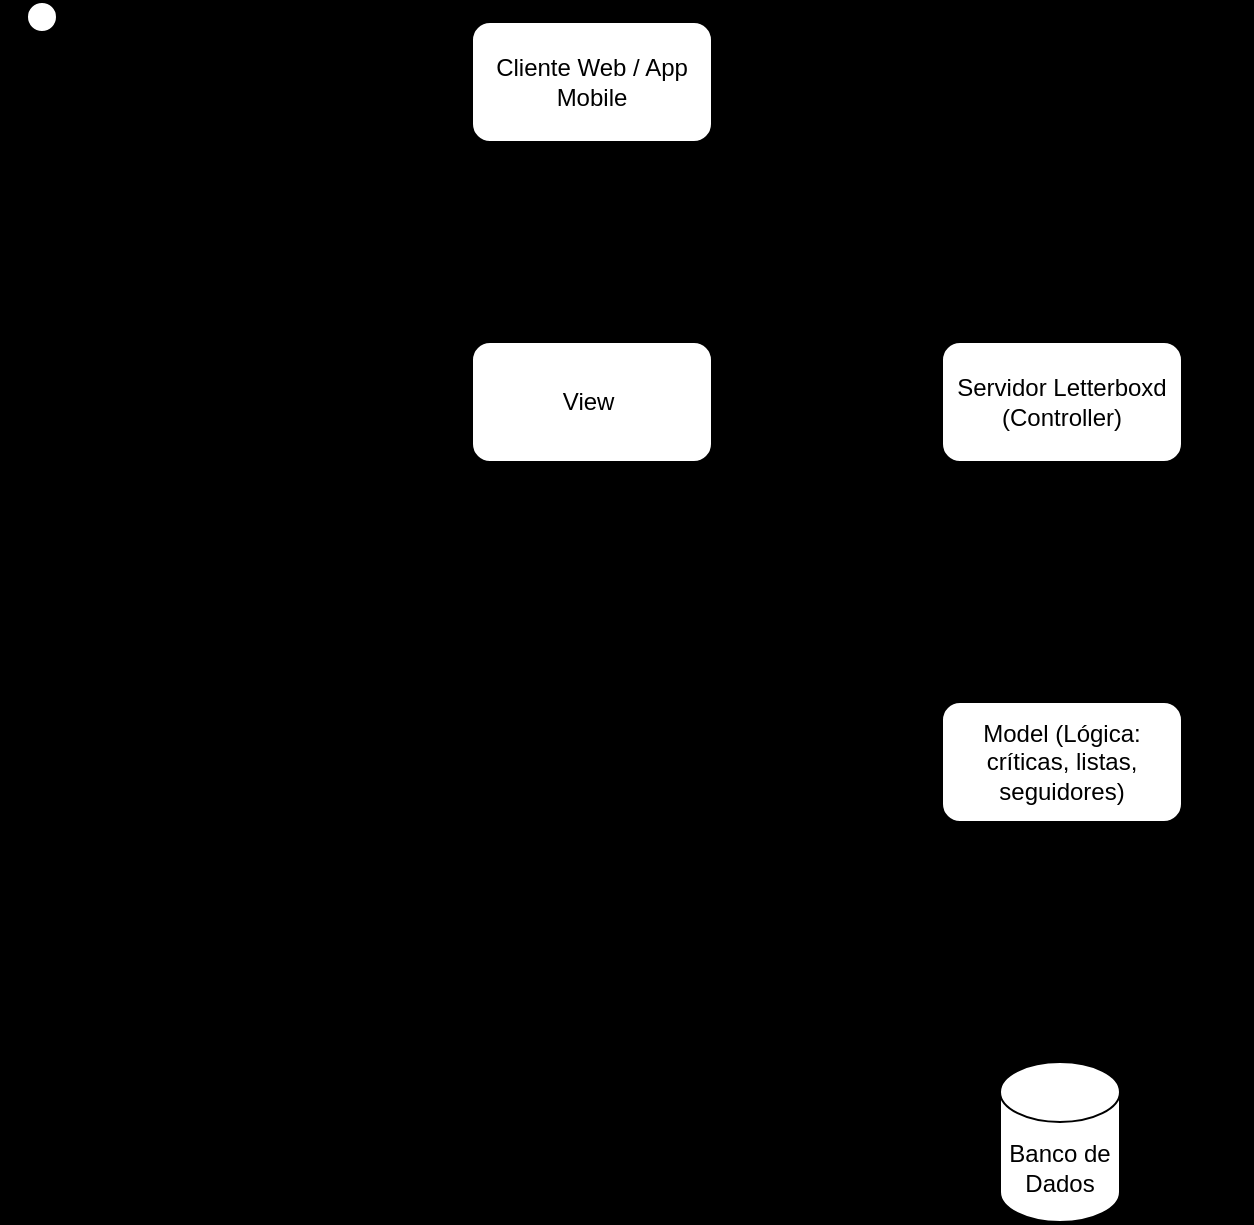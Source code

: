 <mxfile version="27.0.6">
  <diagram name="Página-1" id="DxFeWJduvo3TfGetFEto">
    <mxGraphModel dx="1178" dy="635" grid="1" gridSize="10" guides="1" tooltips="1" connect="1" arrows="1" fold="1" page="1" pageScale="1" pageWidth="827" pageHeight="1169" background="light-dark(#000000,#000000)" math="0" shadow="0">
      <root>
        <mxCell id="0" />
        <mxCell id="1" parent="0" />
        <mxCell id="FINfKCtUxd_uSoYgE0Up-2" value="Usuário" style="shape=umlActor;verticalLabelPosition=bottom;verticalAlign=top;html=1;outlineConnect=0;" vertex="1" parent="1">
          <mxGeometry x="30" y="10" width="30" height="60" as="geometry" />
        </mxCell>
        <mxCell id="FINfKCtUxd_uSoYgE0Up-40" style="edgeStyle=orthogonalEdgeStyle;rounded=0;orthogonalLoop=1;jettySize=auto;html=1;entryX=0.5;entryY=0;entryDx=0;entryDy=0;" edge="1" parent="1" source="FINfKCtUxd_uSoYgE0Up-5" target="FINfKCtUxd_uSoYgE0Up-9">
          <mxGeometry relative="1" as="geometry" />
        </mxCell>
        <mxCell id="FINfKCtUxd_uSoYgE0Up-5" value="Cliente Web / App Mobile" style="rounded=1;whiteSpace=wrap;html=1;" vertex="1" parent="1">
          <mxGeometry x="260" y="20" width="120" height="60" as="geometry" />
        </mxCell>
        <mxCell id="FINfKCtUxd_uSoYgE0Up-6" value="Envia uma&amp;nbsp;&lt;div&gt;requisição&lt;/div&gt;" style="text;html=1;align=center;verticalAlign=middle;resizable=0;points=[];autosize=1;strokeColor=none;fillColor=none;" vertex="1" parent="1">
          <mxGeometry x="175" y="10" width="80" height="40" as="geometry" />
        </mxCell>
        <mxCell id="FINfKCtUxd_uSoYgE0Up-37" style="edgeStyle=orthogonalEdgeStyle;rounded=0;orthogonalLoop=1;jettySize=auto;html=1;entryX=1;entryY=0.5;entryDx=0;entryDy=0;" edge="1" parent="1" source="FINfKCtUxd_uSoYgE0Up-9" target="FINfKCtUxd_uSoYgE0Up-29">
          <mxGeometry relative="1" as="geometry" />
        </mxCell>
        <mxCell id="FINfKCtUxd_uSoYgE0Up-9" value="Servidor Letterboxd (Controller)" style="whiteSpace=wrap;html=1;rounded=1;" vertex="1" parent="1">
          <mxGeometry x="495" y="180" width="120" height="60" as="geometry" />
        </mxCell>
        <mxCell id="FINfKCtUxd_uSoYgE0Up-11" value="Model (Lógica: críticas, listas, seguidores)" style="whiteSpace=wrap;html=1;rounded=1;" vertex="1" parent="1">
          <mxGeometry x="495" y="360" width="120" height="60" as="geometry" />
        </mxCell>
        <mxCell id="FINfKCtUxd_uSoYgE0Up-13" value="Requisição&amp;nbsp;&lt;div&gt;HTTP&lt;/div&gt;" style="text;html=1;align=center;verticalAlign=middle;resizable=0;points=[];autosize=1;strokeColor=none;fillColor=none;" vertex="1" parent="1">
          <mxGeometry x="560" y="120" width="90" height="40" as="geometry" />
        </mxCell>
        <mxCell id="FINfKCtUxd_uSoYgE0Up-14" value="Banco de&lt;div&gt;Dados&lt;/div&gt;" style="shape=cylinder3;whiteSpace=wrap;html=1;boundedLbl=1;backgroundOutline=1;size=15;" vertex="1" parent="1">
          <mxGeometry x="524" y="540" width="60" height="80" as="geometry" />
        </mxCell>
        <mxCell id="FINfKCtUxd_uSoYgE0Up-16" value="" style="endArrow=classic;startArrow=classic;html=1;rounded=0;entryX=0.5;entryY=1;entryDx=0;entryDy=0;exitX=0.5;exitY=0;exitDx=0;exitDy=0;exitPerimeter=0;" edge="1" parent="1" source="FINfKCtUxd_uSoYgE0Up-14" target="FINfKCtUxd_uSoYgE0Up-11">
          <mxGeometry width="50" height="50" relative="1" as="geometry">
            <mxPoint x="554" y="410" as="sourcePoint" />
            <mxPoint x="553.5" y="320" as="targetPoint" />
          </mxGeometry>
        </mxCell>
        <mxCell id="FINfKCtUxd_uSoYgE0Up-17" value="Envia dados&amp;nbsp;&lt;div&gt;de resposta&lt;/div&gt;" style="text;html=1;align=center;verticalAlign=middle;resizable=0;points=[];autosize=1;strokeColor=none;fillColor=none;" vertex="1" parent="1">
          <mxGeometry x="470" y="420" width="90" height="40" as="geometry" />
        </mxCell>
        <mxCell id="FINfKCtUxd_uSoYgE0Up-18" value="Solicita&amp;nbsp;&lt;div&gt;Dados&lt;/div&gt;" style="text;html=1;align=center;verticalAlign=middle;resizable=0;points=[];autosize=1;strokeColor=none;fillColor=none;" vertex="1" parent="1">
          <mxGeometry x="560" y="500" width="70" height="40" as="geometry" />
        </mxCell>
        <mxCell id="FINfKCtUxd_uSoYgE0Up-19" value="" style="endArrow=classic;startArrow=classic;html=1;rounded=0;entryX=0.5;entryY=1;entryDx=0;entryDy=0;" edge="1" parent="1" target="FINfKCtUxd_uSoYgE0Up-9">
          <mxGeometry width="50" height="50" relative="1" as="geometry">
            <mxPoint x="555" y="350" as="sourcePoint" />
            <mxPoint x="553.5" y="170" as="targetPoint" />
          </mxGeometry>
        </mxCell>
        <mxCell id="FINfKCtUxd_uSoYgE0Up-20" value="Retornar&amp;nbsp;&lt;div&gt;os Dados&lt;/div&gt;" style="text;html=1;align=center;verticalAlign=middle;resizable=0;points=[];autosize=1;strokeColor=none;fillColor=none;" vertex="1" parent="1">
          <mxGeometry x="490" y="240" width="70" height="40" as="geometry" />
        </mxCell>
        <mxCell id="FINfKCtUxd_uSoYgE0Up-23" value="" style="endArrow=classic;startArrow=classic;html=1;rounded=0;entryX=0;entryY=0.5;entryDx=0;entryDy=0;" edge="1" parent="1" target="FINfKCtUxd_uSoYgE0Up-5">
          <mxGeometry width="50" height="50" relative="1" as="geometry">
            <mxPoint x="70" y="50" as="sourcePoint" />
            <mxPoint x="220" y="50" as="targetPoint" />
          </mxGeometry>
        </mxCell>
        <mxCell id="FINfKCtUxd_uSoYgE0Up-25" value="&lt;span class=&quot;_fadeIn_m1hgl_8&quot;&gt;Envia &lt;/span&gt;&lt;span class=&quot;_fadeIn_m1hgl_8&quot;&gt;dados &lt;/span&gt;&lt;span class=&quot;_fadeIn_m1hgl_8&quot;&gt;para&lt;/span&gt;&lt;div&gt;&lt;span class=&quot;_fadeIn_m1hgl_8&quot;&gt;&lt;/span&gt;&lt;span class=&quot;_fadeIn_m1hgl_8&quot;&gt;apresentação&lt;/span&gt;&lt;/div&gt;" style="text;html=1;align=center;verticalAlign=middle;resizable=0;points=[];autosize=1;strokeColor=none;fillColor=none;" vertex="1" parent="1">
          <mxGeometry x="375" y="210" width="120" height="40" as="geometry" />
        </mxCell>
        <mxCell id="FINfKCtUxd_uSoYgE0Up-26" value="&lt;span class=&quot;_fadeIn_m1hgl_8&quot;&gt;Exibe &lt;/span&gt;&lt;span class=&quot;_fadeIn_m1hgl_8&quot;&gt;os &lt;/span&gt;&lt;span class=&quot;_fadeIn_m1hgl_8&quot;&gt;dados&lt;/span&gt;&lt;div&gt;&lt;span class=&quot;_fadeIn_m1hgl_8&quot;&gt;&lt;/span&gt;&lt;span class=&quot;_fadeIn_m1hgl_8&quot;&gt;ao &lt;/span&gt;&lt;span class=&quot;_fadeIn_m1hgl_8&quot;&gt;usuário&lt;/span&gt;&lt;/div&gt;" style="text;html=1;align=center;verticalAlign=middle;resizable=0;points=[];autosize=1;strokeColor=none;fillColor=none;" vertex="1" parent="1">
          <mxGeometry x="65" y="60" width="110" height="40" as="geometry" />
        </mxCell>
        <mxCell id="FINfKCtUxd_uSoYgE0Up-39" style="edgeStyle=orthogonalEdgeStyle;rounded=0;orthogonalLoop=1;jettySize=auto;html=1;entryX=0.5;entryY=1;entryDx=0;entryDy=0;" edge="1" parent="1" source="FINfKCtUxd_uSoYgE0Up-29" target="FINfKCtUxd_uSoYgE0Up-5">
          <mxGeometry relative="1" as="geometry">
            <mxPoint x="280" y="90" as="targetPoint" />
          </mxGeometry>
        </mxCell>
        <mxCell id="FINfKCtUxd_uSoYgE0Up-29" value="View&amp;nbsp;" style="whiteSpace=wrap;html=1;rounded=1;" vertex="1" parent="1">
          <mxGeometry x="260" y="180" width="120" height="60" as="geometry" />
        </mxCell>
        <mxCell id="FINfKCtUxd_uSoYgE0Up-33" value="&lt;span style=&quot;text-wrap-mode: wrap;&quot;&gt;Resposta&amp;nbsp;&lt;/span&gt;&lt;div&gt;&lt;span style=&quot;text-wrap-mode: wrap;&quot;&gt;HTML ou JSON&lt;/span&gt;&lt;/div&gt;" style="text;html=1;align=center;verticalAlign=middle;resizable=0;points=[];autosize=1;strokeColor=none;fillColor=none;" vertex="1" parent="1">
          <mxGeometry x="230" y="90" width="110" height="40" as="geometry" />
        </mxCell>
      </root>
    </mxGraphModel>
  </diagram>
</mxfile>
